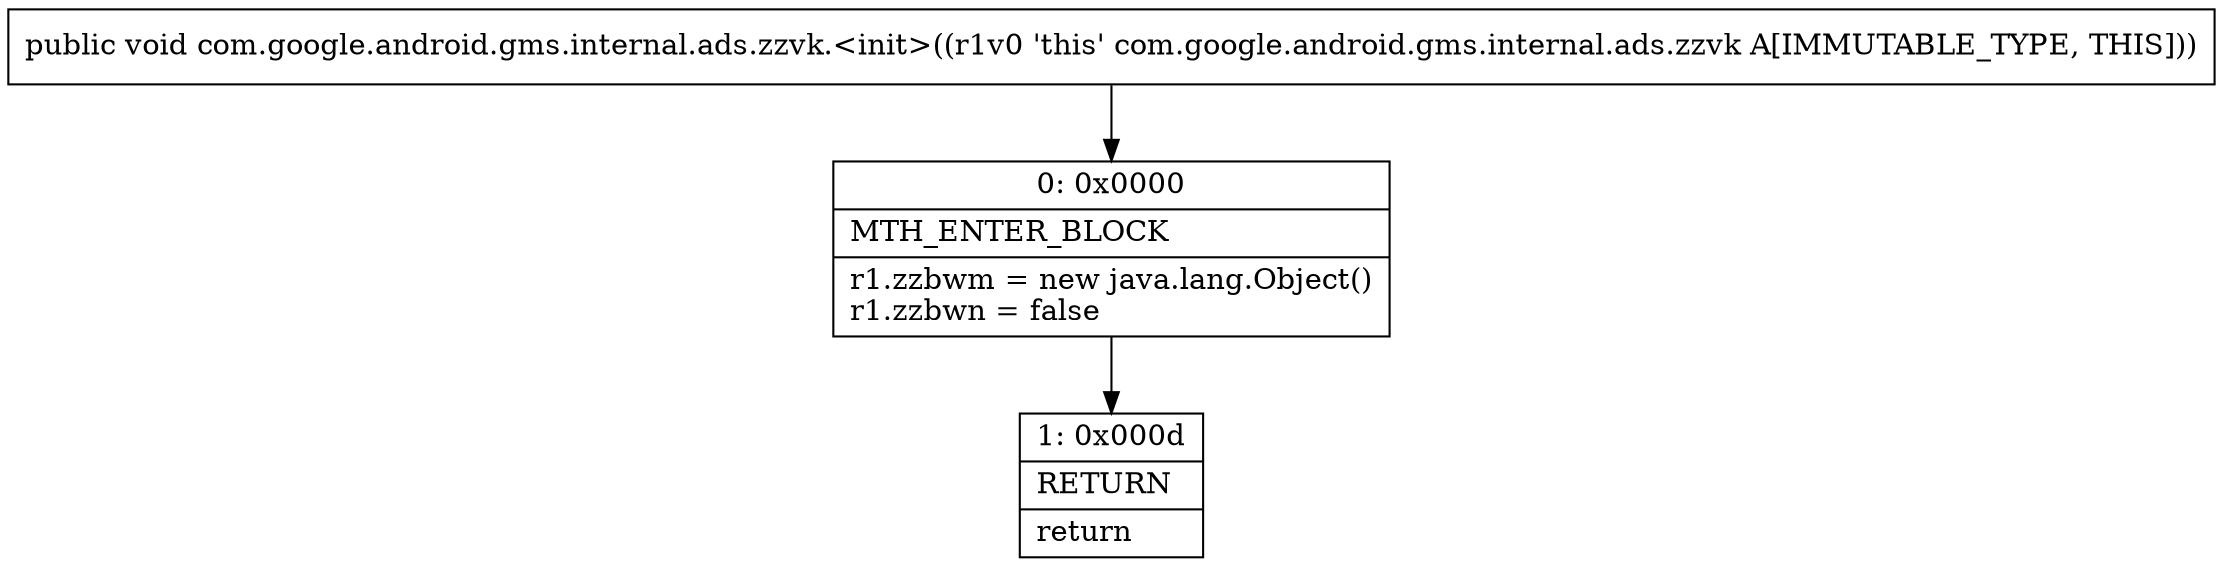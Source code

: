 digraph "CFG forcom.google.android.gms.internal.ads.zzvk.\<init\>()V" {
Node_0 [shape=record,label="{0\:\ 0x0000|MTH_ENTER_BLOCK\l|r1.zzbwm = new java.lang.Object()\lr1.zzbwn = false\l}"];
Node_1 [shape=record,label="{1\:\ 0x000d|RETURN\l|return\l}"];
MethodNode[shape=record,label="{public void com.google.android.gms.internal.ads.zzvk.\<init\>((r1v0 'this' com.google.android.gms.internal.ads.zzvk A[IMMUTABLE_TYPE, THIS])) }"];
MethodNode -> Node_0;
Node_0 -> Node_1;
}

